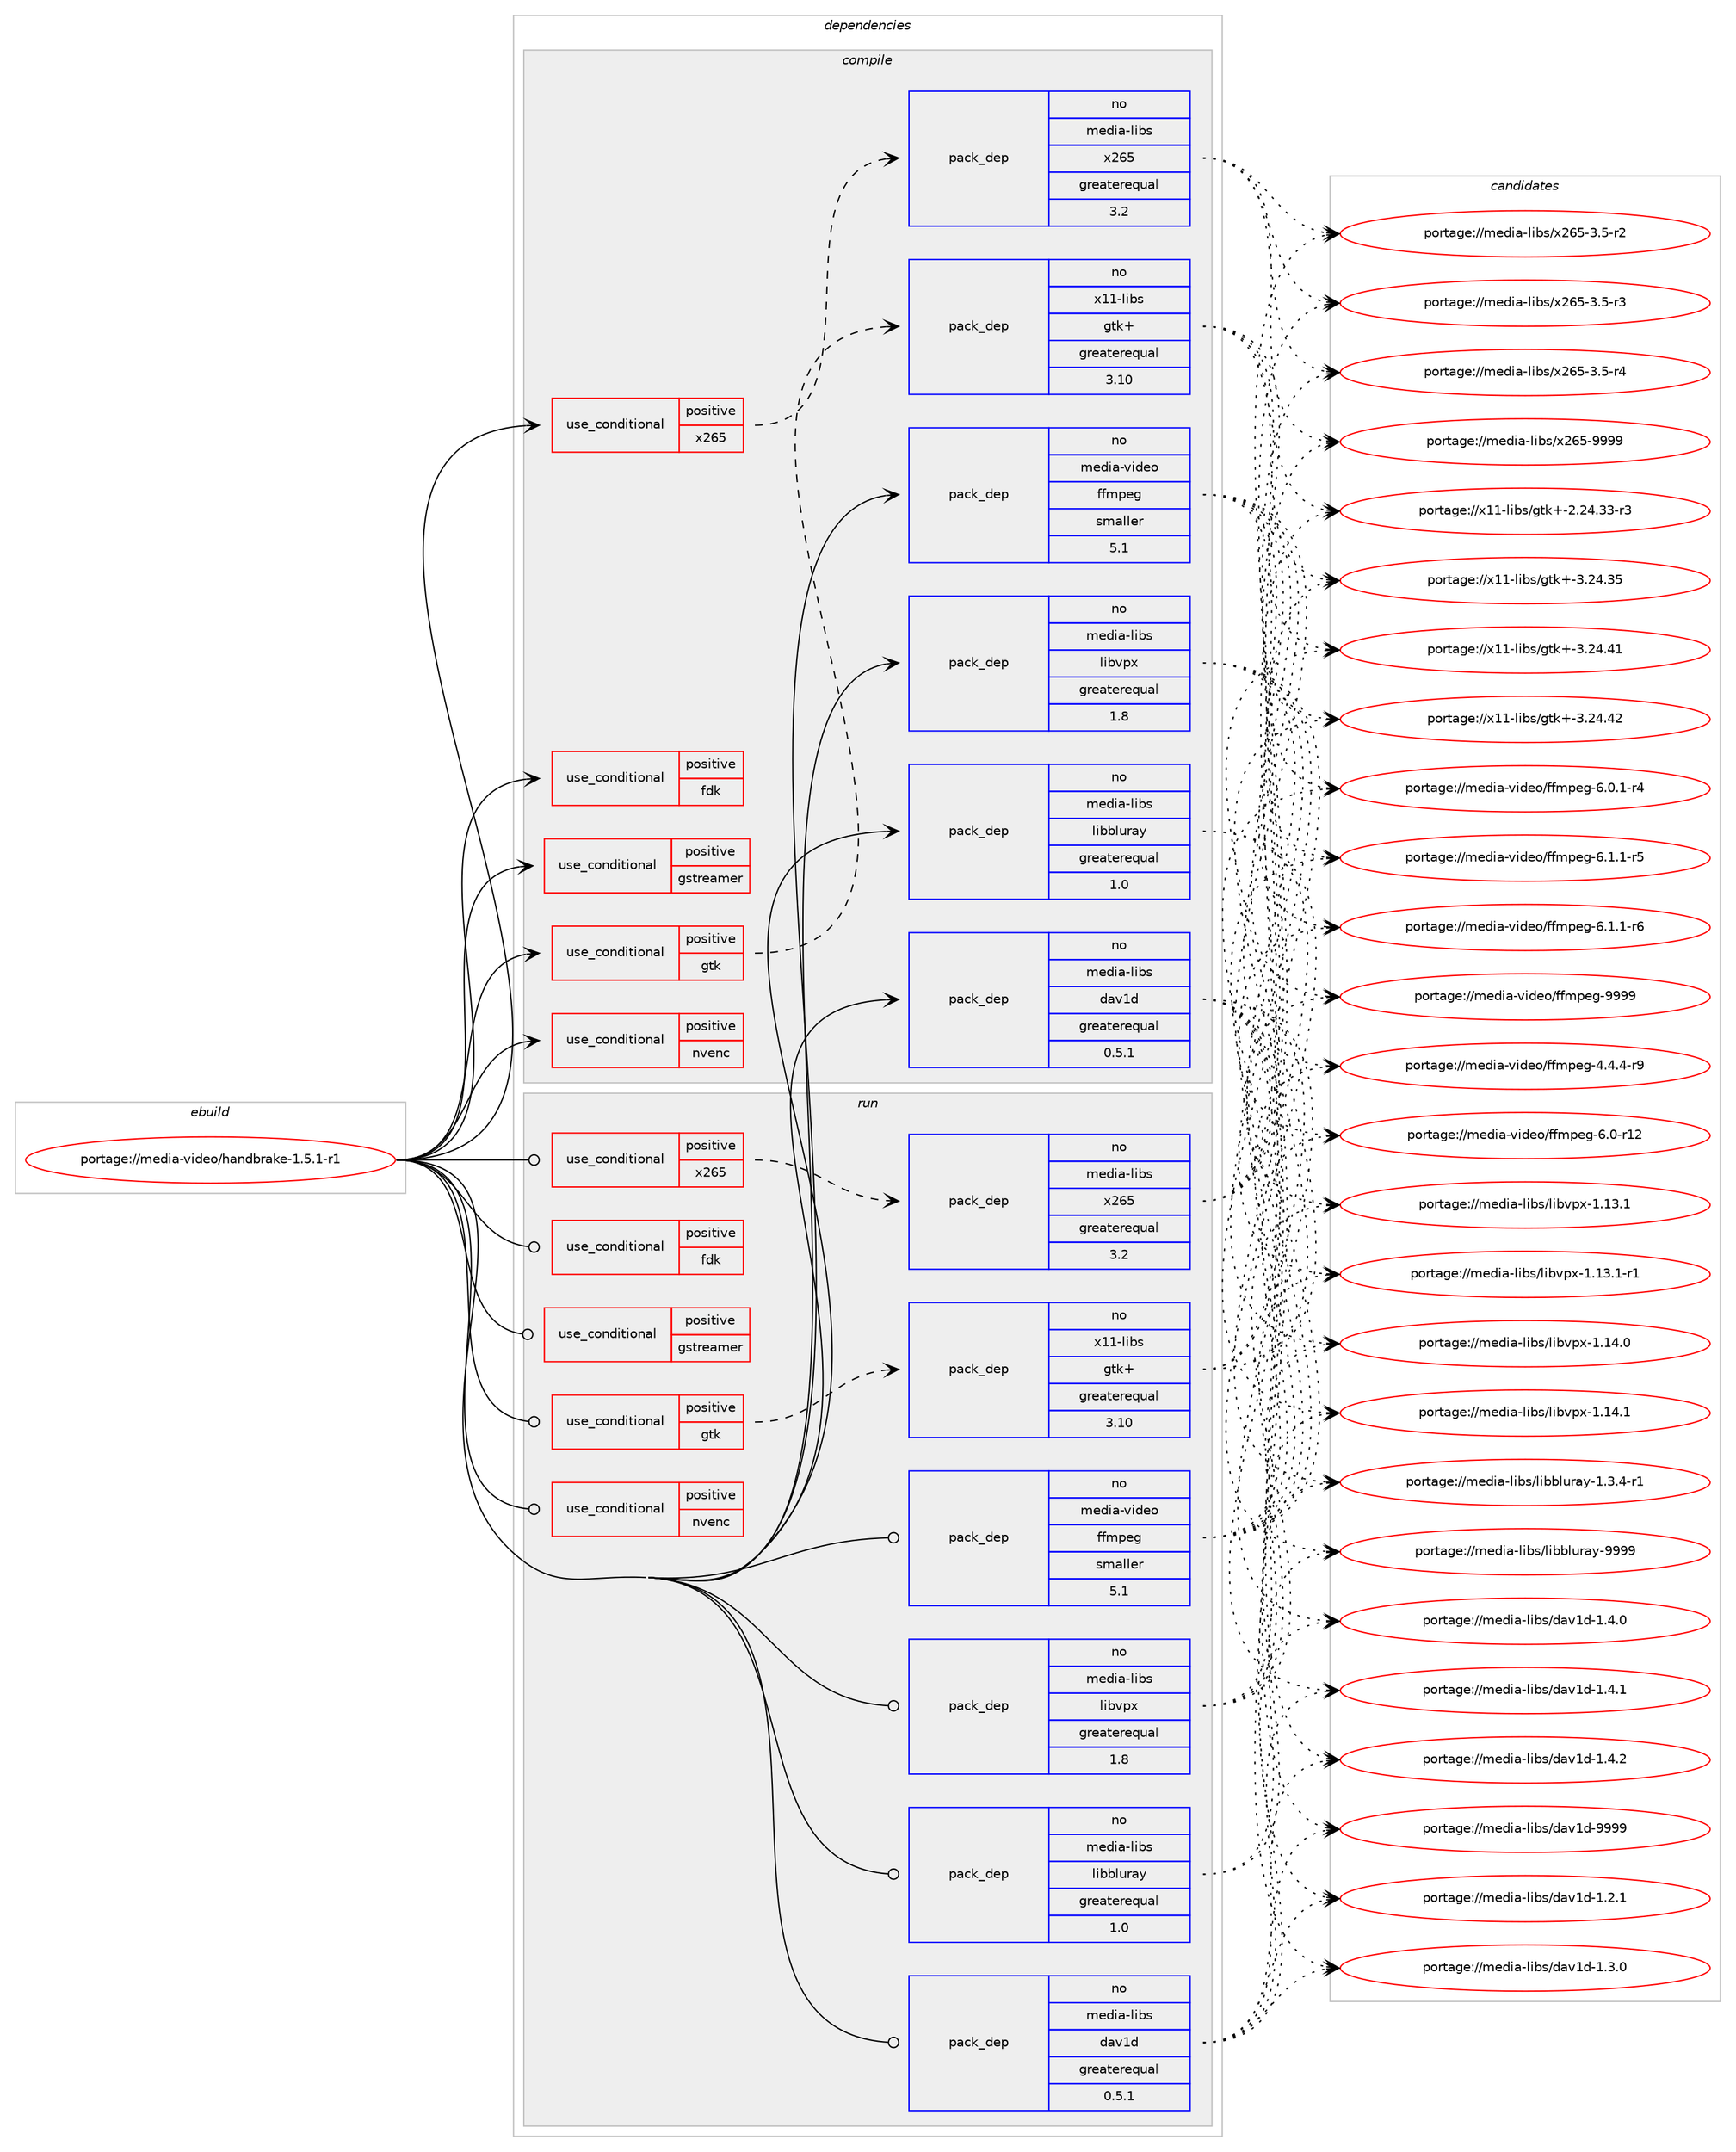 digraph prolog {

# *************
# Graph options
# *************

newrank=true;
concentrate=true;
compound=true;
graph [rankdir=LR,fontname=Helvetica,fontsize=10,ranksep=1.5];#, ranksep=2.5, nodesep=0.2];
edge  [arrowhead=vee];
node  [fontname=Helvetica,fontsize=10];

# **********
# The ebuild
# **********

subgraph cluster_leftcol {
color=gray;
rank=same;
label=<<i>ebuild</i>>;
id [label="portage://media-video/handbrake-1.5.1-r1", color=red, width=4, href="../media-video/handbrake-1.5.1-r1.svg"];
}

# ****************
# The dependencies
# ****************

subgraph cluster_midcol {
color=gray;
label=<<i>dependencies</i>>;
subgraph cluster_compile {
fillcolor="#eeeeee";
style=filled;
label=<<i>compile</i>>;
subgraph cond82216 {
dependency169861 [label=<<TABLE BORDER="0" CELLBORDER="1" CELLSPACING="0" CELLPADDING="4"><TR><TD ROWSPAN="3" CELLPADDING="10">use_conditional</TD></TR><TR><TD>positive</TD></TR><TR><TD>fdk</TD></TR></TABLE>>, shape=none, color=red];
# *** BEGIN UNKNOWN DEPENDENCY TYPE (TODO) ***
# dependency169861 -> package_dependency(portage://media-video/handbrake-1.5.1-r1,install,no,media-libs,fdk-aac,none,[,,],any_same_slot,[])
# *** END UNKNOWN DEPENDENCY TYPE (TODO) ***

}
id:e -> dependency169861:w [weight=20,style="solid",arrowhead="vee"];
subgraph cond82217 {
dependency169862 [label=<<TABLE BORDER="0" CELLBORDER="1" CELLSPACING="0" CELLPADDING="4"><TR><TD ROWSPAN="3" CELLPADDING="10">use_conditional</TD></TR><TR><TD>positive</TD></TR><TR><TD>gstreamer</TD></TR></TABLE>>, shape=none, color=red];
# *** BEGIN UNKNOWN DEPENDENCY TYPE (TODO) ***
# dependency169862 -> package_dependency(portage://media-video/handbrake-1.5.1-r1,install,no,media-libs,gstreamer,none,[,,],[slot(1.0)],[])
# *** END UNKNOWN DEPENDENCY TYPE (TODO) ***

# *** BEGIN UNKNOWN DEPENDENCY TYPE (TODO) ***
# dependency169862 -> package_dependency(portage://media-video/handbrake-1.5.1-r1,install,no,media-libs,gst-plugins-base,none,[,,],[slot(1.0)],[])
# *** END UNKNOWN DEPENDENCY TYPE (TODO) ***

# *** BEGIN UNKNOWN DEPENDENCY TYPE (TODO) ***
# dependency169862 -> package_dependency(portage://media-video/handbrake-1.5.1-r1,install,no,media-libs,gst-plugins-good,none,[,,],[slot(1.0)],[])
# *** END UNKNOWN DEPENDENCY TYPE (TODO) ***

# *** BEGIN UNKNOWN DEPENDENCY TYPE (TODO) ***
# dependency169862 -> package_dependency(portage://media-video/handbrake-1.5.1-r1,install,no,media-libs,gst-plugins-bad,none,[,,],[slot(1.0)],[])
# *** END UNKNOWN DEPENDENCY TYPE (TODO) ***

# *** BEGIN UNKNOWN DEPENDENCY TYPE (TODO) ***
# dependency169862 -> package_dependency(portage://media-video/handbrake-1.5.1-r1,install,no,media-libs,gst-plugins-ugly,none,[,,],[slot(1.0)],[])
# *** END UNKNOWN DEPENDENCY TYPE (TODO) ***

# *** BEGIN UNKNOWN DEPENDENCY TYPE (TODO) ***
# dependency169862 -> package_dependency(portage://media-video/handbrake-1.5.1-r1,install,no,media-plugins,gst-plugins-a52dec,none,[,,],[slot(1.0)],[])
# *** END UNKNOWN DEPENDENCY TYPE (TODO) ***

# *** BEGIN UNKNOWN DEPENDENCY TYPE (TODO) ***
# dependency169862 -> package_dependency(portage://media-video/handbrake-1.5.1-r1,install,no,media-plugins,gst-plugins-libav,none,[,,],[slot(1.0)],[])
# *** END UNKNOWN DEPENDENCY TYPE (TODO) ***

# *** BEGIN UNKNOWN DEPENDENCY TYPE (TODO) ***
# dependency169862 -> package_dependency(portage://media-video/handbrake-1.5.1-r1,install,no,media-plugins,gst-plugins-x264,none,[,,],[slot(1.0)],[])
# *** END UNKNOWN DEPENDENCY TYPE (TODO) ***

# *** BEGIN UNKNOWN DEPENDENCY TYPE (TODO) ***
# dependency169862 -> package_dependency(portage://media-video/handbrake-1.5.1-r1,install,no,media-plugins,gst-plugins-gdkpixbuf,none,[,,],[slot(1.0)],[])
# *** END UNKNOWN DEPENDENCY TYPE (TODO) ***

}
id:e -> dependency169862:w [weight=20,style="solid",arrowhead="vee"];
subgraph cond82218 {
dependency169863 [label=<<TABLE BORDER="0" CELLBORDER="1" CELLSPACING="0" CELLPADDING="4"><TR><TD ROWSPAN="3" CELLPADDING="10">use_conditional</TD></TR><TR><TD>positive</TD></TR><TR><TD>gtk</TD></TR></TABLE>>, shape=none, color=red];
subgraph pack85184 {
dependency169864 [label=<<TABLE BORDER="0" CELLBORDER="1" CELLSPACING="0" CELLPADDING="4" WIDTH="220"><TR><TD ROWSPAN="6" CELLPADDING="30">pack_dep</TD></TR><TR><TD WIDTH="110">no</TD></TR><TR><TD>x11-libs</TD></TR><TR><TD>gtk+</TD></TR><TR><TD>greaterequal</TD></TR><TR><TD>3.10</TD></TR></TABLE>>, shape=none, color=blue];
}
dependency169863:e -> dependency169864:w [weight=20,style="dashed",arrowhead="vee"];
# *** BEGIN UNKNOWN DEPENDENCY TYPE (TODO) ***
# dependency169863 -> package_dependency(portage://media-video/handbrake-1.5.1-r1,install,no,dev-libs,dbus-glib,none,[,,],[],[])
# *** END UNKNOWN DEPENDENCY TYPE (TODO) ***

# *** BEGIN UNKNOWN DEPENDENCY TYPE (TODO) ***
# dependency169863 -> package_dependency(portage://media-video/handbrake-1.5.1-r1,install,no,dev-libs,glib,none,[,,],[slot(2)],[])
# *** END UNKNOWN DEPENDENCY TYPE (TODO) ***

# *** BEGIN UNKNOWN DEPENDENCY TYPE (TODO) ***
# dependency169863 -> package_dependency(portage://media-video/handbrake-1.5.1-r1,install,no,dev-libs,libgudev,none,[,,],any_same_slot,[])
# *** END UNKNOWN DEPENDENCY TYPE (TODO) ***

# *** BEGIN UNKNOWN DEPENDENCY TYPE (TODO) ***
# dependency169863 -> package_dependency(portage://media-video/handbrake-1.5.1-r1,install,no,x11-libs,cairo,none,[,,],[],[])
# *** END UNKNOWN DEPENDENCY TYPE (TODO) ***

# *** BEGIN UNKNOWN DEPENDENCY TYPE (TODO) ***
# dependency169863 -> package_dependency(portage://media-video/handbrake-1.5.1-r1,install,no,x11-libs,gdk-pixbuf,none,[,,],[slot(2)],[])
# *** END UNKNOWN DEPENDENCY TYPE (TODO) ***

# *** BEGIN UNKNOWN DEPENDENCY TYPE (TODO) ***
# dependency169863 -> package_dependency(portage://media-video/handbrake-1.5.1-r1,install,no,x11-libs,libnotify,none,[,,],[],[])
# *** END UNKNOWN DEPENDENCY TYPE (TODO) ***

# *** BEGIN UNKNOWN DEPENDENCY TYPE (TODO) ***
# dependency169863 -> package_dependency(portage://media-video/handbrake-1.5.1-r1,install,no,x11-libs,pango,none,[,,],[],[])
# *** END UNKNOWN DEPENDENCY TYPE (TODO) ***

}
id:e -> dependency169863:w [weight=20,style="solid",arrowhead="vee"];
subgraph cond82219 {
dependency169865 [label=<<TABLE BORDER="0" CELLBORDER="1" CELLSPACING="0" CELLPADDING="4"><TR><TD ROWSPAN="3" CELLPADDING="10">use_conditional</TD></TR><TR><TD>positive</TD></TR><TR><TD>nvenc</TD></TR></TABLE>>, shape=none, color=red];
# *** BEGIN UNKNOWN DEPENDENCY TYPE (TODO) ***
# dependency169865 -> package_dependency(portage://media-video/handbrake-1.5.1-r1,install,no,media-libs,nv-codec-headers,none,[,,],[],[])
# *** END UNKNOWN DEPENDENCY TYPE (TODO) ***

}
id:e -> dependency169865:w [weight=20,style="solid",arrowhead="vee"];
subgraph cond82220 {
dependency169866 [label=<<TABLE BORDER="0" CELLBORDER="1" CELLSPACING="0" CELLPADDING="4"><TR><TD ROWSPAN="3" CELLPADDING="10">use_conditional</TD></TR><TR><TD>positive</TD></TR><TR><TD>x265</TD></TR></TABLE>>, shape=none, color=red];
subgraph pack85185 {
dependency169867 [label=<<TABLE BORDER="0" CELLBORDER="1" CELLSPACING="0" CELLPADDING="4" WIDTH="220"><TR><TD ROWSPAN="6" CELLPADDING="30">pack_dep</TD></TR><TR><TD WIDTH="110">no</TD></TR><TR><TD>media-libs</TD></TR><TR><TD>x265</TD></TR><TR><TD>greaterequal</TD></TR><TR><TD>3.2</TD></TR></TABLE>>, shape=none, color=blue];
}
dependency169866:e -> dependency169867:w [weight=20,style="dashed",arrowhead="vee"];
}
id:e -> dependency169866:w [weight=20,style="solid",arrowhead="vee"];
# *** BEGIN UNKNOWN DEPENDENCY TYPE (TODO) ***
# id -> package_dependency(portage://media-video/handbrake-1.5.1-r1,install,no,app-arch,xz-utils,none,[,,],[],[])
# *** END UNKNOWN DEPENDENCY TYPE (TODO) ***

# *** BEGIN UNKNOWN DEPENDENCY TYPE (TODO) ***
# id -> package_dependency(portage://media-video/handbrake-1.5.1-r1,install,no,dev-libs,jansson,none,[,,],any_same_slot,[])
# *** END UNKNOWN DEPENDENCY TYPE (TODO) ***

# *** BEGIN UNKNOWN DEPENDENCY TYPE (TODO) ***
# id -> package_dependency(portage://media-video/handbrake-1.5.1-r1,install,no,dev-libs,libxml2,none,[,,],[],[])
# *** END UNKNOWN DEPENDENCY TYPE (TODO) ***

# *** BEGIN UNKNOWN DEPENDENCY TYPE (TODO) ***
# id -> package_dependency(portage://media-video/handbrake-1.5.1-r1,install,no,media-libs,a52dec,none,[,,],[],[])
# *** END UNKNOWN DEPENDENCY TYPE (TODO) ***

subgraph pack85186 {
dependency169868 [label=<<TABLE BORDER="0" CELLBORDER="1" CELLSPACING="0" CELLPADDING="4" WIDTH="220"><TR><TD ROWSPAN="6" CELLPADDING="30">pack_dep</TD></TR><TR><TD WIDTH="110">no</TD></TR><TR><TD>media-libs</TD></TR><TR><TD>dav1d</TD></TR><TR><TD>greaterequal</TD></TR><TR><TD>0.5.1</TD></TR></TABLE>>, shape=none, color=blue];
}
id:e -> dependency169868:w [weight=20,style="solid",arrowhead="vee"];
# *** BEGIN UNKNOWN DEPENDENCY TYPE (TODO) ***
# id -> package_dependency(portage://media-video/handbrake-1.5.1-r1,install,no,media-libs,libass,none,[,,],any_same_slot,[])
# *** END UNKNOWN DEPENDENCY TYPE (TODO) ***

subgraph pack85187 {
dependency169869 [label=<<TABLE BORDER="0" CELLBORDER="1" CELLSPACING="0" CELLPADDING="4" WIDTH="220"><TR><TD ROWSPAN="6" CELLPADDING="30">pack_dep</TD></TR><TR><TD WIDTH="110">no</TD></TR><TR><TD>media-libs</TD></TR><TR><TD>libbluray</TD></TR><TR><TD>greaterequal</TD></TR><TR><TD>1.0</TD></TR></TABLE>>, shape=none, color=blue];
}
id:e -> dependency169869:w [weight=20,style="solid",arrowhead="vee"];
# *** BEGIN UNKNOWN DEPENDENCY TYPE (TODO) ***
# id -> package_dependency(portage://media-video/handbrake-1.5.1-r1,install,no,media-libs,libdvdnav,none,[,,],[],[])
# *** END UNKNOWN DEPENDENCY TYPE (TODO) ***

# *** BEGIN UNKNOWN DEPENDENCY TYPE (TODO) ***
# id -> package_dependency(portage://media-video/handbrake-1.5.1-r1,install,no,media-libs,libdvdread,none,[,,],any_same_slot,[])
# *** END UNKNOWN DEPENDENCY TYPE (TODO) ***

# *** BEGIN UNKNOWN DEPENDENCY TYPE (TODO) ***
# id -> package_dependency(portage://media-video/handbrake-1.5.1-r1,install,no,media-libs,libjpeg-turbo,none,[,,],any_same_slot,[])
# *** END UNKNOWN DEPENDENCY TYPE (TODO) ***

# *** BEGIN UNKNOWN DEPENDENCY TYPE (TODO) ***
# id -> package_dependency(portage://media-video/handbrake-1.5.1-r1,install,no,media-libs,libsamplerate,none,[,,],[],[])
# *** END UNKNOWN DEPENDENCY TYPE (TODO) ***

# *** BEGIN UNKNOWN DEPENDENCY TYPE (TODO) ***
# id -> package_dependency(portage://media-video/handbrake-1.5.1-r1,install,no,media-libs,libtheora,none,[,,],[],[])
# *** END UNKNOWN DEPENDENCY TYPE (TODO) ***

# *** BEGIN UNKNOWN DEPENDENCY TYPE (TODO) ***
# id -> package_dependency(portage://media-video/handbrake-1.5.1-r1,install,no,media-libs,libvorbis,none,[,,],[],[])
# *** END UNKNOWN DEPENDENCY TYPE (TODO) ***

subgraph pack85188 {
dependency169870 [label=<<TABLE BORDER="0" CELLBORDER="1" CELLSPACING="0" CELLPADDING="4" WIDTH="220"><TR><TD ROWSPAN="6" CELLPADDING="30">pack_dep</TD></TR><TR><TD WIDTH="110">no</TD></TR><TR><TD>media-libs</TD></TR><TR><TD>libvpx</TD></TR><TR><TD>greaterequal</TD></TR><TR><TD>1.8</TD></TR></TABLE>>, shape=none, color=blue];
}
id:e -> dependency169870:w [weight=20,style="solid",arrowhead="vee"];
# *** BEGIN UNKNOWN DEPENDENCY TYPE (TODO) ***
# id -> package_dependency(portage://media-video/handbrake-1.5.1-r1,install,no,media-libs,opus,none,[,,],[],[])
# *** END UNKNOWN DEPENDENCY TYPE (TODO) ***

# *** BEGIN UNKNOWN DEPENDENCY TYPE (TODO) ***
# id -> package_dependency(portage://media-video/handbrake-1.5.1-r1,install,no,media-libs,speex,none,[,,],[],[])
# *** END UNKNOWN DEPENDENCY TYPE (TODO) ***

# *** BEGIN UNKNOWN DEPENDENCY TYPE (TODO) ***
# id -> package_dependency(portage://media-video/handbrake-1.5.1-r1,install,no,media-libs,x264,none,[,,],any_same_slot,[])
# *** END UNKNOWN DEPENDENCY TYPE (TODO) ***

# *** BEGIN UNKNOWN DEPENDENCY TYPE (TODO) ***
# id -> package_dependency(portage://media-video/handbrake-1.5.1-r1,install,no,media-libs,zimg,none,[,,],[],[])
# *** END UNKNOWN DEPENDENCY TYPE (TODO) ***

# *** BEGIN UNKNOWN DEPENDENCY TYPE (TODO) ***
# id -> package_dependency(portage://media-video/handbrake-1.5.1-r1,install,no,media-sound,lame,none,[,,],[],[])
# *** END UNKNOWN DEPENDENCY TYPE (TODO) ***

subgraph pack85189 {
dependency169871 [label=<<TABLE BORDER="0" CELLBORDER="1" CELLSPACING="0" CELLPADDING="4" WIDTH="220"><TR><TD ROWSPAN="6" CELLPADDING="30">pack_dep</TD></TR><TR><TD WIDTH="110">no</TD></TR><TR><TD>media-video</TD></TR><TR><TD>ffmpeg</TD></TR><TR><TD>smaller</TD></TR><TR><TD>5.1</TD></TR></TABLE>>, shape=none, color=blue];
}
id:e -> dependency169871:w [weight=20,style="solid",arrowhead="vee"];
# *** BEGIN UNKNOWN DEPENDENCY TYPE (TODO) ***
# id -> package_dependency(portage://media-video/handbrake-1.5.1-r1,install,no,sys-libs,zlib,none,[,,],[],[])
# *** END UNKNOWN DEPENDENCY TYPE (TODO) ***

}
subgraph cluster_compileandrun {
fillcolor="#eeeeee";
style=filled;
label=<<i>compile and run</i>>;
}
subgraph cluster_run {
fillcolor="#eeeeee";
style=filled;
label=<<i>run</i>>;
subgraph cond82221 {
dependency169872 [label=<<TABLE BORDER="0" CELLBORDER="1" CELLSPACING="0" CELLPADDING="4"><TR><TD ROWSPAN="3" CELLPADDING="10">use_conditional</TD></TR><TR><TD>positive</TD></TR><TR><TD>fdk</TD></TR></TABLE>>, shape=none, color=red];
# *** BEGIN UNKNOWN DEPENDENCY TYPE (TODO) ***
# dependency169872 -> package_dependency(portage://media-video/handbrake-1.5.1-r1,run,no,media-libs,fdk-aac,none,[,,],any_same_slot,[])
# *** END UNKNOWN DEPENDENCY TYPE (TODO) ***

}
id:e -> dependency169872:w [weight=20,style="solid",arrowhead="odot"];
subgraph cond82222 {
dependency169873 [label=<<TABLE BORDER="0" CELLBORDER="1" CELLSPACING="0" CELLPADDING="4"><TR><TD ROWSPAN="3" CELLPADDING="10">use_conditional</TD></TR><TR><TD>positive</TD></TR><TR><TD>gstreamer</TD></TR></TABLE>>, shape=none, color=red];
# *** BEGIN UNKNOWN DEPENDENCY TYPE (TODO) ***
# dependency169873 -> package_dependency(portage://media-video/handbrake-1.5.1-r1,run,no,media-libs,gstreamer,none,[,,],[slot(1.0)],[])
# *** END UNKNOWN DEPENDENCY TYPE (TODO) ***

# *** BEGIN UNKNOWN DEPENDENCY TYPE (TODO) ***
# dependency169873 -> package_dependency(portage://media-video/handbrake-1.5.1-r1,run,no,media-libs,gst-plugins-base,none,[,,],[slot(1.0)],[])
# *** END UNKNOWN DEPENDENCY TYPE (TODO) ***

# *** BEGIN UNKNOWN DEPENDENCY TYPE (TODO) ***
# dependency169873 -> package_dependency(portage://media-video/handbrake-1.5.1-r1,run,no,media-libs,gst-plugins-good,none,[,,],[slot(1.0)],[])
# *** END UNKNOWN DEPENDENCY TYPE (TODO) ***

# *** BEGIN UNKNOWN DEPENDENCY TYPE (TODO) ***
# dependency169873 -> package_dependency(portage://media-video/handbrake-1.5.1-r1,run,no,media-libs,gst-plugins-bad,none,[,,],[slot(1.0)],[])
# *** END UNKNOWN DEPENDENCY TYPE (TODO) ***

# *** BEGIN UNKNOWN DEPENDENCY TYPE (TODO) ***
# dependency169873 -> package_dependency(portage://media-video/handbrake-1.5.1-r1,run,no,media-libs,gst-plugins-ugly,none,[,,],[slot(1.0)],[])
# *** END UNKNOWN DEPENDENCY TYPE (TODO) ***

# *** BEGIN UNKNOWN DEPENDENCY TYPE (TODO) ***
# dependency169873 -> package_dependency(portage://media-video/handbrake-1.5.1-r1,run,no,media-plugins,gst-plugins-a52dec,none,[,,],[slot(1.0)],[])
# *** END UNKNOWN DEPENDENCY TYPE (TODO) ***

# *** BEGIN UNKNOWN DEPENDENCY TYPE (TODO) ***
# dependency169873 -> package_dependency(portage://media-video/handbrake-1.5.1-r1,run,no,media-plugins,gst-plugins-libav,none,[,,],[slot(1.0)],[])
# *** END UNKNOWN DEPENDENCY TYPE (TODO) ***

# *** BEGIN UNKNOWN DEPENDENCY TYPE (TODO) ***
# dependency169873 -> package_dependency(portage://media-video/handbrake-1.5.1-r1,run,no,media-plugins,gst-plugins-x264,none,[,,],[slot(1.0)],[])
# *** END UNKNOWN DEPENDENCY TYPE (TODO) ***

# *** BEGIN UNKNOWN DEPENDENCY TYPE (TODO) ***
# dependency169873 -> package_dependency(portage://media-video/handbrake-1.5.1-r1,run,no,media-plugins,gst-plugins-gdkpixbuf,none,[,,],[slot(1.0)],[])
# *** END UNKNOWN DEPENDENCY TYPE (TODO) ***

}
id:e -> dependency169873:w [weight=20,style="solid",arrowhead="odot"];
subgraph cond82223 {
dependency169874 [label=<<TABLE BORDER="0" CELLBORDER="1" CELLSPACING="0" CELLPADDING="4"><TR><TD ROWSPAN="3" CELLPADDING="10">use_conditional</TD></TR><TR><TD>positive</TD></TR><TR><TD>gtk</TD></TR></TABLE>>, shape=none, color=red];
subgraph pack85190 {
dependency169875 [label=<<TABLE BORDER="0" CELLBORDER="1" CELLSPACING="0" CELLPADDING="4" WIDTH="220"><TR><TD ROWSPAN="6" CELLPADDING="30">pack_dep</TD></TR><TR><TD WIDTH="110">no</TD></TR><TR><TD>x11-libs</TD></TR><TR><TD>gtk+</TD></TR><TR><TD>greaterequal</TD></TR><TR><TD>3.10</TD></TR></TABLE>>, shape=none, color=blue];
}
dependency169874:e -> dependency169875:w [weight=20,style="dashed",arrowhead="vee"];
# *** BEGIN UNKNOWN DEPENDENCY TYPE (TODO) ***
# dependency169874 -> package_dependency(portage://media-video/handbrake-1.5.1-r1,run,no,dev-libs,dbus-glib,none,[,,],[],[])
# *** END UNKNOWN DEPENDENCY TYPE (TODO) ***

# *** BEGIN UNKNOWN DEPENDENCY TYPE (TODO) ***
# dependency169874 -> package_dependency(portage://media-video/handbrake-1.5.1-r1,run,no,dev-libs,glib,none,[,,],[slot(2)],[])
# *** END UNKNOWN DEPENDENCY TYPE (TODO) ***

# *** BEGIN UNKNOWN DEPENDENCY TYPE (TODO) ***
# dependency169874 -> package_dependency(portage://media-video/handbrake-1.5.1-r1,run,no,dev-libs,libgudev,none,[,,],any_same_slot,[])
# *** END UNKNOWN DEPENDENCY TYPE (TODO) ***

# *** BEGIN UNKNOWN DEPENDENCY TYPE (TODO) ***
# dependency169874 -> package_dependency(portage://media-video/handbrake-1.5.1-r1,run,no,x11-libs,cairo,none,[,,],[],[])
# *** END UNKNOWN DEPENDENCY TYPE (TODO) ***

# *** BEGIN UNKNOWN DEPENDENCY TYPE (TODO) ***
# dependency169874 -> package_dependency(portage://media-video/handbrake-1.5.1-r1,run,no,x11-libs,gdk-pixbuf,none,[,,],[slot(2)],[])
# *** END UNKNOWN DEPENDENCY TYPE (TODO) ***

# *** BEGIN UNKNOWN DEPENDENCY TYPE (TODO) ***
# dependency169874 -> package_dependency(portage://media-video/handbrake-1.5.1-r1,run,no,x11-libs,libnotify,none,[,,],[],[])
# *** END UNKNOWN DEPENDENCY TYPE (TODO) ***

# *** BEGIN UNKNOWN DEPENDENCY TYPE (TODO) ***
# dependency169874 -> package_dependency(portage://media-video/handbrake-1.5.1-r1,run,no,x11-libs,pango,none,[,,],[],[])
# *** END UNKNOWN DEPENDENCY TYPE (TODO) ***

}
id:e -> dependency169874:w [weight=20,style="solid",arrowhead="odot"];
subgraph cond82224 {
dependency169876 [label=<<TABLE BORDER="0" CELLBORDER="1" CELLSPACING="0" CELLPADDING="4"><TR><TD ROWSPAN="3" CELLPADDING="10">use_conditional</TD></TR><TR><TD>positive</TD></TR><TR><TD>nvenc</TD></TR></TABLE>>, shape=none, color=red];
# *** BEGIN UNKNOWN DEPENDENCY TYPE (TODO) ***
# dependency169876 -> package_dependency(portage://media-video/handbrake-1.5.1-r1,run,no,media-libs,nv-codec-headers,none,[,,],[],[])
# *** END UNKNOWN DEPENDENCY TYPE (TODO) ***

}
id:e -> dependency169876:w [weight=20,style="solid",arrowhead="odot"];
subgraph cond82225 {
dependency169877 [label=<<TABLE BORDER="0" CELLBORDER="1" CELLSPACING="0" CELLPADDING="4"><TR><TD ROWSPAN="3" CELLPADDING="10">use_conditional</TD></TR><TR><TD>positive</TD></TR><TR><TD>x265</TD></TR></TABLE>>, shape=none, color=red];
subgraph pack85191 {
dependency169878 [label=<<TABLE BORDER="0" CELLBORDER="1" CELLSPACING="0" CELLPADDING="4" WIDTH="220"><TR><TD ROWSPAN="6" CELLPADDING="30">pack_dep</TD></TR><TR><TD WIDTH="110">no</TD></TR><TR><TD>media-libs</TD></TR><TR><TD>x265</TD></TR><TR><TD>greaterequal</TD></TR><TR><TD>3.2</TD></TR></TABLE>>, shape=none, color=blue];
}
dependency169877:e -> dependency169878:w [weight=20,style="dashed",arrowhead="vee"];
}
id:e -> dependency169877:w [weight=20,style="solid",arrowhead="odot"];
# *** BEGIN UNKNOWN DEPENDENCY TYPE (TODO) ***
# id -> package_dependency(portage://media-video/handbrake-1.5.1-r1,run,no,app-arch,xz-utils,none,[,,],[],[])
# *** END UNKNOWN DEPENDENCY TYPE (TODO) ***

# *** BEGIN UNKNOWN DEPENDENCY TYPE (TODO) ***
# id -> package_dependency(portage://media-video/handbrake-1.5.1-r1,run,no,dev-libs,jansson,none,[,,],any_same_slot,[])
# *** END UNKNOWN DEPENDENCY TYPE (TODO) ***

# *** BEGIN UNKNOWN DEPENDENCY TYPE (TODO) ***
# id -> package_dependency(portage://media-video/handbrake-1.5.1-r1,run,no,dev-libs,libxml2,none,[,,],[],[])
# *** END UNKNOWN DEPENDENCY TYPE (TODO) ***

# *** BEGIN UNKNOWN DEPENDENCY TYPE (TODO) ***
# id -> package_dependency(portage://media-video/handbrake-1.5.1-r1,run,no,media-libs,a52dec,none,[,,],[],[])
# *** END UNKNOWN DEPENDENCY TYPE (TODO) ***

subgraph pack85192 {
dependency169879 [label=<<TABLE BORDER="0" CELLBORDER="1" CELLSPACING="0" CELLPADDING="4" WIDTH="220"><TR><TD ROWSPAN="6" CELLPADDING="30">pack_dep</TD></TR><TR><TD WIDTH="110">no</TD></TR><TR><TD>media-libs</TD></TR><TR><TD>dav1d</TD></TR><TR><TD>greaterequal</TD></TR><TR><TD>0.5.1</TD></TR></TABLE>>, shape=none, color=blue];
}
id:e -> dependency169879:w [weight=20,style="solid",arrowhead="odot"];
# *** BEGIN UNKNOWN DEPENDENCY TYPE (TODO) ***
# id -> package_dependency(portage://media-video/handbrake-1.5.1-r1,run,no,media-libs,libass,none,[,,],any_same_slot,[])
# *** END UNKNOWN DEPENDENCY TYPE (TODO) ***

subgraph pack85193 {
dependency169880 [label=<<TABLE BORDER="0" CELLBORDER="1" CELLSPACING="0" CELLPADDING="4" WIDTH="220"><TR><TD ROWSPAN="6" CELLPADDING="30">pack_dep</TD></TR><TR><TD WIDTH="110">no</TD></TR><TR><TD>media-libs</TD></TR><TR><TD>libbluray</TD></TR><TR><TD>greaterequal</TD></TR><TR><TD>1.0</TD></TR></TABLE>>, shape=none, color=blue];
}
id:e -> dependency169880:w [weight=20,style="solid",arrowhead="odot"];
# *** BEGIN UNKNOWN DEPENDENCY TYPE (TODO) ***
# id -> package_dependency(portage://media-video/handbrake-1.5.1-r1,run,no,media-libs,libdvdnav,none,[,,],[],[])
# *** END UNKNOWN DEPENDENCY TYPE (TODO) ***

# *** BEGIN UNKNOWN DEPENDENCY TYPE (TODO) ***
# id -> package_dependency(portage://media-video/handbrake-1.5.1-r1,run,no,media-libs,libdvdread,none,[,,],any_same_slot,[])
# *** END UNKNOWN DEPENDENCY TYPE (TODO) ***

# *** BEGIN UNKNOWN DEPENDENCY TYPE (TODO) ***
# id -> package_dependency(portage://media-video/handbrake-1.5.1-r1,run,no,media-libs,libjpeg-turbo,none,[,,],any_same_slot,[])
# *** END UNKNOWN DEPENDENCY TYPE (TODO) ***

# *** BEGIN UNKNOWN DEPENDENCY TYPE (TODO) ***
# id -> package_dependency(portage://media-video/handbrake-1.5.1-r1,run,no,media-libs,libsamplerate,none,[,,],[],[])
# *** END UNKNOWN DEPENDENCY TYPE (TODO) ***

# *** BEGIN UNKNOWN DEPENDENCY TYPE (TODO) ***
# id -> package_dependency(portage://media-video/handbrake-1.5.1-r1,run,no,media-libs,libtheora,none,[,,],[],[])
# *** END UNKNOWN DEPENDENCY TYPE (TODO) ***

# *** BEGIN UNKNOWN DEPENDENCY TYPE (TODO) ***
# id -> package_dependency(portage://media-video/handbrake-1.5.1-r1,run,no,media-libs,libvorbis,none,[,,],[],[])
# *** END UNKNOWN DEPENDENCY TYPE (TODO) ***

subgraph pack85194 {
dependency169881 [label=<<TABLE BORDER="0" CELLBORDER="1" CELLSPACING="0" CELLPADDING="4" WIDTH="220"><TR><TD ROWSPAN="6" CELLPADDING="30">pack_dep</TD></TR><TR><TD WIDTH="110">no</TD></TR><TR><TD>media-libs</TD></TR><TR><TD>libvpx</TD></TR><TR><TD>greaterequal</TD></TR><TR><TD>1.8</TD></TR></TABLE>>, shape=none, color=blue];
}
id:e -> dependency169881:w [weight=20,style="solid",arrowhead="odot"];
# *** BEGIN UNKNOWN DEPENDENCY TYPE (TODO) ***
# id -> package_dependency(portage://media-video/handbrake-1.5.1-r1,run,no,media-libs,opus,none,[,,],[],[])
# *** END UNKNOWN DEPENDENCY TYPE (TODO) ***

# *** BEGIN UNKNOWN DEPENDENCY TYPE (TODO) ***
# id -> package_dependency(portage://media-video/handbrake-1.5.1-r1,run,no,media-libs,speex,none,[,,],[],[])
# *** END UNKNOWN DEPENDENCY TYPE (TODO) ***

# *** BEGIN UNKNOWN DEPENDENCY TYPE (TODO) ***
# id -> package_dependency(portage://media-video/handbrake-1.5.1-r1,run,no,media-libs,x264,none,[,,],any_same_slot,[])
# *** END UNKNOWN DEPENDENCY TYPE (TODO) ***

# *** BEGIN UNKNOWN DEPENDENCY TYPE (TODO) ***
# id -> package_dependency(portage://media-video/handbrake-1.5.1-r1,run,no,media-libs,zimg,none,[,,],[],[])
# *** END UNKNOWN DEPENDENCY TYPE (TODO) ***

# *** BEGIN UNKNOWN DEPENDENCY TYPE (TODO) ***
# id -> package_dependency(portage://media-video/handbrake-1.5.1-r1,run,no,media-sound,lame,none,[,,],[],[])
# *** END UNKNOWN DEPENDENCY TYPE (TODO) ***

subgraph pack85195 {
dependency169882 [label=<<TABLE BORDER="0" CELLBORDER="1" CELLSPACING="0" CELLPADDING="4" WIDTH="220"><TR><TD ROWSPAN="6" CELLPADDING="30">pack_dep</TD></TR><TR><TD WIDTH="110">no</TD></TR><TR><TD>media-video</TD></TR><TR><TD>ffmpeg</TD></TR><TR><TD>smaller</TD></TR><TR><TD>5.1</TD></TR></TABLE>>, shape=none, color=blue];
}
id:e -> dependency169882:w [weight=20,style="solid",arrowhead="odot"];
# *** BEGIN UNKNOWN DEPENDENCY TYPE (TODO) ***
# id -> package_dependency(portage://media-video/handbrake-1.5.1-r1,run,no,sys-libs,zlib,none,[,,],[],[])
# *** END UNKNOWN DEPENDENCY TYPE (TODO) ***

}
}

# **************
# The candidates
# **************

subgraph cluster_choices {
rank=same;
color=gray;
label=<<i>candidates</i>>;

subgraph choice85184 {
color=black;
nodesep=1;
choice12049494510810598115471031161074345504650524651514511451 [label="portage://x11-libs/gtk+-2.24.33-r3", color=red, width=4,href="../x11-libs/gtk+-2.24.33-r3.svg"];
choice1204949451081059811547103116107434551465052465153 [label="portage://x11-libs/gtk+-3.24.35", color=red, width=4,href="../x11-libs/gtk+-3.24.35.svg"];
choice1204949451081059811547103116107434551465052465249 [label="portage://x11-libs/gtk+-3.24.41", color=red, width=4,href="../x11-libs/gtk+-3.24.41.svg"];
choice1204949451081059811547103116107434551465052465250 [label="portage://x11-libs/gtk+-3.24.42", color=red, width=4,href="../x11-libs/gtk+-3.24.42.svg"];
dependency169864:e -> choice12049494510810598115471031161074345504650524651514511451:w [style=dotted,weight="100"];
dependency169864:e -> choice1204949451081059811547103116107434551465052465153:w [style=dotted,weight="100"];
dependency169864:e -> choice1204949451081059811547103116107434551465052465249:w [style=dotted,weight="100"];
dependency169864:e -> choice1204949451081059811547103116107434551465052465250:w [style=dotted,weight="100"];
}
subgraph choice85185 {
color=black;
nodesep=1;
choice10910110010597451081059811547120505453455146534511450 [label="portage://media-libs/x265-3.5-r2", color=red, width=4,href="../media-libs/x265-3.5-r2.svg"];
choice10910110010597451081059811547120505453455146534511451 [label="portage://media-libs/x265-3.5-r3", color=red, width=4,href="../media-libs/x265-3.5-r3.svg"];
choice10910110010597451081059811547120505453455146534511452 [label="portage://media-libs/x265-3.5-r4", color=red, width=4,href="../media-libs/x265-3.5-r4.svg"];
choice109101100105974510810598115471205054534557575757 [label="portage://media-libs/x265-9999", color=red, width=4,href="../media-libs/x265-9999.svg"];
dependency169867:e -> choice10910110010597451081059811547120505453455146534511450:w [style=dotted,weight="100"];
dependency169867:e -> choice10910110010597451081059811547120505453455146534511451:w [style=dotted,weight="100"];
dependency169867:e -> choice10910110010597451081059811547120505453455146534511452:w [style=dotted,weight="100"];
dependency169867:e -> choice109101100105974510810598115471205054534557575757:w [style=dotted,weight="100"];
}
subgraph choice85186 {
color=black;
nodesep=1;
choice109101100105974510810598115471009711849100454946504649 [label="portage://media-libs/dav1d-1.2.1", color=red, width=4,href="../media-libs/dav1d-1.2.1.svg"];
choice109101100105974510810598115471009711849100454946514648 [label="portage://media-libs/dav1d-1.3.0", color=red, width=4,href="../media-libs/dav1d-1.3.0.svg"];
choice109101100105974510810598115471009711849100454946524648 [label="portage://media-libs/dav1d-1.4.0", color=red, width=4,href="../media-libs/dav1d-1.4.0.svg"];
choice109101100105974510810598115471009711849100454946524649 [label="portage://media-libs/dav1d-1.4.1", color=red, width=4,href="../media-libs/dav1d-1.4.1.svg"];
choice109101100105974510810598115471009711849100454946524650 [label="portage://media-libs/dav1d-1.4.2", color=red, width=4,href="../media-libs/dav1d-1.4.2.svg"];
choice1091011001059745108105981154710097118491004557575757 [label="portage://media-libs/dav1d-9999", color=red, width=4,href="../media-libs/dav1d-9999.svg"];
dependency169868:e -> choice109101100105974510810598115471009711849100454946504649:w [style=dotted,weight="100"];
dependency169868:e -> choice109101100105974510810598115471009711849100454946514648:w [style=dotted,weight="100"];
dependency169868:e -> choice109101100105974510810598115471009711849100454946524648:w [style=dotted,weight="100"];
dependency169868:e -> choice109101100105974510810598115471009711849100454946524649:w [style=dotted,weight="100"];
dependency169868:e -> choice109101100105974510810598115471009711849100454946524650:w [style=dotted,weight="100"];
dependency169868:e -> choice1091011001059745108105981154710097118491004557575757:w [style=dotted,weight="100"];
}
subgraph choice85187 {
color=black;
nodesep=1;
choice109101100105974510810598115471081059898108117114971214549465146524511449 [label="portage://media-libs/libbluray-1.3.4-r1", color=red, width=4,href="../media-libs/libbluray-1.3.4-r1.svg"];
choice109101100105974510810598115471081059898108117114971214557575757 [label="portage://media-libs/libbluray-9999", color=red, width=4,href="../media-libs/libbluray-9999.svg"];
dependency169869:e -> choice109101100105974510810598115471081059898108117114971214549465146524511449:w [style=dotted,weight="100"];
dependency169869:e -> choice109101100105974510810598115471081059898108117114971214557575757:w [style=dotted,weight="100"];
}
subgraph choice85188 {
color=black;
nodesep=1;
choice109101100105974510810598115471081059811811212045494649514649 [label="portage://media-libs/libvpx-1.13.1", color=red, width=4,href="../media-libs/libvpx-1.13.1.svg"];
choice1091011001059745108105981154710810598118112120454946495146494511449 [label="portage://media-libs/libvpx-1.13.1-r1", color=red, width=4,href="../media-libs/libvpx-1.13.1-r1.svg"];
choice109101100105974510810598115471081059811811212045494649524648 [label="portage://media-libs/libvpx-1.14.0", color=red, width=4,href="../media-libs/libvpx-1.14.0.svg"];
choice109101100105974510810598115471081059811811212045494649524649 [label="portage://media-libs/libvpx-1.14.1", color=red, width=4,href="../media-libs/libvpx-1.14.1.svg"];
dependency169870:e -> choice109101100105974510810598115471081059811811212045494649514649:w [style=dotted,weight="100"];
dependency169870:e -> choice1091011001059745108105981154710810598118112120454946495146494511449:w [style=dotted,weight="100"];
dependency169870:e -> choice109101100105974510810598115471081059811811212045494649524648:w [style=dotted,weight="100"];
dependency169870:e -> choice109101100105974510810598115471081059811811212045494649524649:w [style=dotted,weight="100"];
}
subgraph choice85189 {
color=black;
nodesep=1;
choice1091011001059745118105100101111471021021091121011034552465246524511457 [label="portage://media-video/ffmpeg-4.4.4-r9", color=red, width=4,href="../media-video/ffmpeg-4.4.4-r9.svg"];
choice10910110010597451181051001011114710210210911210110345544648451144950 [label="portage://media-video/ffmpeg-6.0-r12", color=red, width=4,href="../media-video/ffmpeg-6.0-r12.svg"];
choice1091011001059745118105100101111471021021091121011034554464846494511452 [label="portage://media-video/ffmpeg-6.0.1-r4", color=red, width=4,href="../media-video/ffmpeg-6.0.1-r4.svg"];
choice1091011001059745118105100101111471021021091121011034554464946494511453 [label="portage://media-video/ffmpeg-6.1.1-r5", color=red, width=4,href="../media-video/ffmpeg-6.1.1-r5.svg"];
choice1091011001059745118105100101111471021021091121011034554464946494511454 [label="portage://media-video/ffmpeg-6.1.1-r6", color=red, width=4,href="../media-video/ffmpeg-6.1.1-r6.svg"];
choice1091011001059745118105100101111471021021091121011034557575757 [label="portage://media-video/ffmpeg-9999", color=red, width=4,href="../media-video/ffmpeg-9999.svg"];
dependency169871:e -> choice1091011001059745118105100101111471021021091121011034552465246524511457:w [style=dotted,weight="100"];
dependency169871:e -> choice10910110010597451181051001011114710210210911210110345544648451144950:w [style=dotted,weight="100"];
dependency169871:e -> choice1091011001059745118105100101111471021021091121011034554464846494511452:w [style=dotted,weight="100"];
dependency169871:e -> choice1091011001059745118105100101111471021021091121011034554464946494511453:w [style=dotted,weight="100"];
dependency169871:e -> choice1091011001059745118105100101111471021021091121011034554464946494511454:w [style=dotted,weight="100"];
dependency169871:e -> choice1091011001059745118105100101111471021021091121011034557575757:w [style=dotted,weight="100"];
}
subgraph choice85190 {
color=black;
nodesep=1;
choice12049494510810598115471031161074345504650524651514511451 [label="portage://x11-libs/gtk+-2.24.33-r3", color=red, width=4,href="../x11-libs/gtk+-2.24.33-r3.svg"];
choice1204949451081059811547103116107434551465052465153 [label="portage://x11-libs/gtk+-3.24.35", color=red, width=4,href="../x11-libs/gtk+-3.24.35.svg"];
choice1204949451081059811547103116107434551465052465249 [label="portage://x11-libs/gtk+-3.24.41", color=red, width=4,href="../x11-libs/gtk+-3.24.41.svg"];
choice1204949451081059811547103116107434551465052465250 [label="portage://x11-libs/gtk+-3.24.42", color=red, width=4,href="../x11-libs/gtk+-3.24.42.svg"];
dependency169875:e -> choice12049494510810598115471031161074345504650524651514511451:w [style=dotted,weight="100"];
dependency169875:e -> choice1204949451081059811547103116107434551465052465153:w [style=dotted,weight="100"];
dependency169875:e -> choice1204949451081059811547103116107434551465052465249:w [style=dotted,weight="100"];
dependency169875:e -> choice1204949451081059811547103116107434551465052465250:w [style=dotted,weight="100"];
}
subgraph choice85191 {
color=black;
nodesep=1;
choice10910110010597451081059811547120505453455146534511450 [label="portage://media-libs/x265-3.5-r2", color=red, width=4,href="../media-libs/x265-3.5-r2.svg"];
choice10910110010597451081059811547120505453455146534511451 [label="portage://media-libs/x265-3.5-r3", color=red, width=4,href="../media-libs/x265-3.5-r3.svg"];
choice10910110010597451081059811547120505453455146534511452 [label="portage://media-libs/x265-3.5-r4", color=red, width=4,href="../media-libs/x265-3.5-r4.svg"];
choice109101100105974510810598115471205054534557575757 [label="portage://media-libs/x265-9999", color=red, width=4,href="../media-libs/x265-9999.svg"];
dependency169878:e -> choice10910110010597451081059811547120505453455146534511450:w [style=dotted,weight="100"];
dependency169878:e -> choice10910110010597451081059811547120505453455146534511451:w [style=dotted,weight="100"];
dependency169878:e -> choice10910110010597451081059811547120505453455146534511452:w [style=dotted,weight="100"];
dependency169878:e -> choice109101100105974510810598115471205054534557575757:w [style=dotted,weight="100"];
}
subgraph choice85192 {
color=black;
nodesep=1;
choice109101100105974510810598115471009711849100454946504649 [label="portage://media-libs/dav1d-1.2.1", color=red, width=4,href="../media-libs/dav1d-1.2.1.svg"];
choice109101100105974510810598115471009711849100454946514648 [label="portage://media-libs/dav1d-1.3.0", color=red, width=4,href="../media-libs/dav1d-1.3.0.svg"];
choice109101100105974510810598115471009711849100454946524648 [label="portage://media-libs/dav1d-1.4.0", color=red, width=4,href="../media-libs/dav1d-1.4.0.svg"];
choice109101100105974510810598115471009711849100454946524649 [label="portage://media-libs/dav1d-1.4.1", color=red, width=4,href="../media-libs/dav1d-1.4.1.svg"];
choice109101100105974510810598115471009711849100454946524650 [label="portage://media-libs/dav1d-1.4.2", color=red, width=4,href="../media-libs/dav1d-1.4.2.svg"];
choice1091011001059745108105981154710097118491004557575757 [label="portage://media-libs/dav1d-9999", color=red, width=4,href="../media-libs/dav1d-9999.svg"];
dependency169879:e -> choice109101100105974510810598115471009711849100454946504649:w [style=dotted,weight="100"];
dependency169879:e -> choice109101100105974510810598115471009711849100454946514648:w [style=dotted,weight="100"];
dependency169879:e -> choice109101100105974510810598115471009711849100454946524648:w [style=dotted,weight="100"];
dependency169879:e -> choice109101100105974510810598115471009711849100454946524649:w [style=dotted,weight="100"];
dependency169879:e -> choice109101100105974510810598115471009711849100454946524650:w [style=dotted,weight="100"];
dependency169879:e -> choice1091011001059745108105981154710097118491004557575757:w [style=dotted,weight="100"];
}
subgraph choice85193 {
color=black;
nodesep=1;
choice109101100105974510810598115471081059898108117114971214549465146524511449 [label="portage://media-libs/libbluray-1.3.4-r1", color=red, width=4,href="../media-libs/libbluray-1.3.4-r1.svg"];
choice109101100105974510810598115471081059898108117114971214557575757 [label="portage://media-libs/libbluray-9999", color=red, width=4,href="../media-libs/libbluray-9999.svg"];
dependency169880:e -> choice109101100105974510810598115471081059898108117114971214549465146524511449:w [style=dotted,weight="100"];
dependency169880:e -> choice109101100105974510810598115471081059898108117114971214557575757:w [style=dotted,weight="100"];
}
subgraph choice85194 {
color=black;
nodesep=1;
choice109101100105974510810598115471081059811811212045494649514649 [label="portage://media-libs/libvpx-1.13.1", color=red, width=4,href="../media-libs/libvpx-1.13.1.svg"];
choice1091011001059745108105981154710810598118112120454946495146494511449 [label="portage://media-libs/libvpx-1.13.1-r1", color=red, width=4,href="../media-libs/libvpx-1.13.1-r1.svg"];
choice109101100105974510810598115471081059811811212045494649524648 [label="portage://media-libs/libvpx-1.14.0", color=red, width=4,href="../media-libs/libvpx-1.14.0.svg"];
choice109101100105974510810598115471081059811811212045494649524649 [label="portage://media-libs/libvpx-1.14.1", color=red, width=4,href="../media-libs/libvpx-1.14.1.svg"];
dependency169881:e -> choice109101100105974510810598115471081059811811212045494649514649:w [style=dotted,weight="100"];
dependency169881:e -> choice1091011001059745108105981154710810598118112120454946495146494511449:w [style=dotted,weight="100"];
dependency169881:e -> choice109101100105974510810598115471081059811811212045494649524648:w [style=dotted,weight="100"];
dependency169881:e -> choice109101100105974510810598115471081059811811212045494649524649:w [style=dotted,weight="100"];
}
subgraph choice85195 {
color=black;
nodesep=1;
choice1091011001059745118105100101111471021021091121011034552465246524511457 [label="portage://media-video/ffmpeg-4.4.4-r9", color=red, width=4,href="../media-video/ffmpeg-4.4.4-r9.svg"];
choice10910110010597451181051001011114710210210911210110345544648451144950 [label="portage://media-video/ffmpeg-6.0-r12", color=red, width=4,href="../media-video/ffmpeg-6.0-r12.svg"];
choice1091011001059745118105100101111471021021091121011034554464846494511452 [label="portage://media-video/ffmpeg-6.0.1-r4", color=red, width=4,href="../media-video/ffmpeg-6.0.1-r4.svg"];
choice1091011001059745118105100101111471021021091121011034554464946494511453 [label="portage://media-video/ffmpeg-6.1.1-r5", color=red, width=4,href="../media-video/ffmpeg-6.1.1-r5.svg"];
choice1091011001059745118105100101111471021021091121011034554464946494511454 [label="portage://media-video/ffmpeg-6.1.1-r6", color=red, width=4,href="../media-video/ffmpeg-6.1.1-r6.svg"];
choice1091011001059745118105100101111471021021091121011034557575757 [label="portage://media-video/ffmpeg-9999", color=red, width=4,href="../media-video/ffmpeg-9999.svg"];
dependency169882:e -> choice1091011001059745118105100101111471021021091121011034552465246524511457:w [style=dotted,weight="100"];
dependency169882:e -> choice10910110010597451181051001011114710210210911210110345544648451144950:w [style=dotted,weight="100"];
dependency169882:e -> choice1091011001059745118105100101111471021021091121011034554464846494511452:w [style=dotted,weight="100"];
dependency169882:e -> choice1091011001059745118105100101111471021021091121011034554464946494511453:w [style=dotted,weight="100"];
dependency169882:e -> choice1091011001059745118105100101111471021021091121011034554464946494511454:w [style=dotted,weight="100"];
dependency169882:e -> choice1091011001059745118105100101111471021021091121011034557575757:w [style=dotted,weight="100"];
}
}

}
